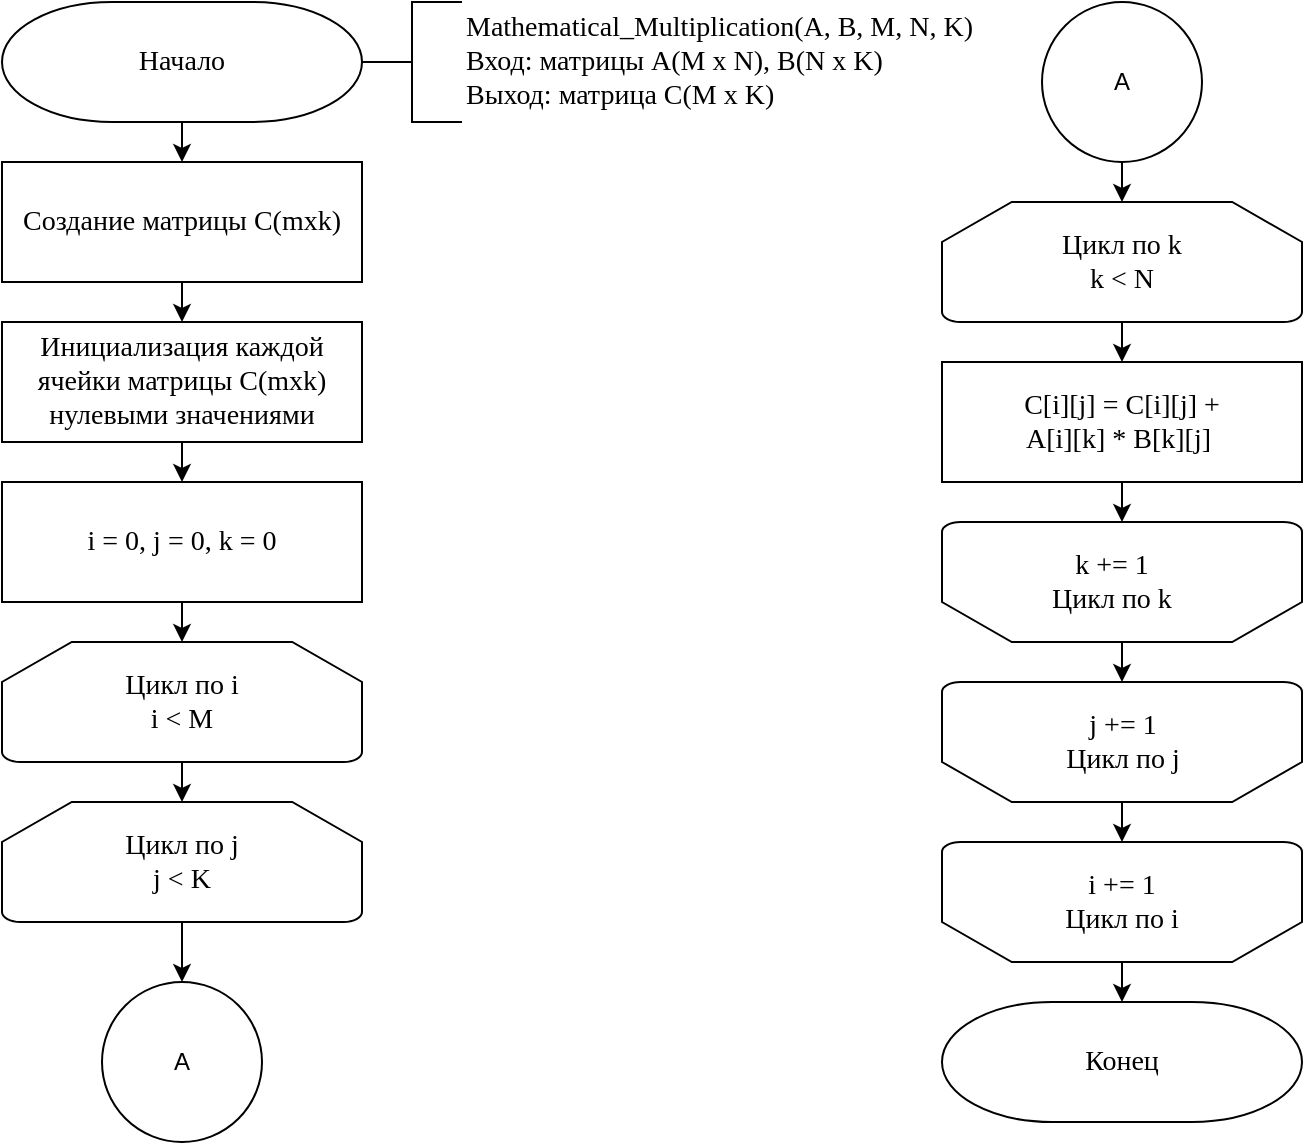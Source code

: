 <mxfile version="13.0.3" type="device"><diagram id="C5RBs43oDa-KdzZeNtuy" name="Page-1"><mxGraphModel dx="1334" dy="816" grid="1" gridSize="10" guides="1" tooltips="1" connect="1" arrows="1" fold="1" page="1" pageScale="1" pageWidth="827" pageHeight="1169" math="0" shadow="0"><root><mxCell id="WIyWlLk6GJQsqaUBKTNV-0"/><mxCell id="WIyWlLk6GJQsqaUBKTNV-1" parent="WIyWlLk6GJQsqaUBKTNV-0"/><mxCell id="E0tqkiWZWs1F45kRTY3t-5" style="edgeStyle=orthogonalEdgeStyle;rounded=0;orthogonalLoop=1;jettySize=auto;html=1;exitX=0.5;exitY=1;exitDx=0;exitDy=0;exitPerimeter=0;entryX=0.5;entryY=0;entryDx=0;entryDy=0;fontFamily=Times New Roman;fontSize=14;" parent="WIyWlLk6GJQsqaUBKTNV-1" source="E0tqkiWZWs1F45kRTY3t-0" target="E0tqkiWZWs1F45kRTY3t-3" edge="1"><mxGeometry relative="1" as="geometry"/></mxCell><mxCell id="E0tqkiWZWs1F45kRTY3t-0" value="Начало" style="strokeWidth=1;html=1;shape=mxgraph.flowchart.terminator;whiteSpace=wrap;fontSize=14;fontFamily=Times New Roman;" parent="WIyWlLk6GJQsqaUBKTNV-1" vertex="1"><mxGeometry x="40" y="40" width="180" height="60" as="geometry"/></mxCell><mxCell id="E0tqkiWZWs1F45kRTY3t-1" value="Конец" style="strokeWidth=1;html=1;shape=mxgraph.flowchart.terminator;whiteSpace=wrap;fontSize=14;fontFamily=Times New Roman;" parent="WIyWlLk6GJQsqaUBKTNV-1" vertex="1"><mxGeometry x="510" y="540" width="180" height="60" as="geometry"/></mxCell><mxCell id="E0tqkiWZWs1F45kRTY3t-2" value="Mathematical_Multiplication(A, B, M, N, K)&amp;nbsp;&lt;br&gt;Вход: матрицы A(M x N), B(N x K)&lt;br&gt;Выход: матрица C(M x K)&amp;nbsp;" style="strokeWidth=1;html=1;shape=mxgraph.flowchart.annotation_2;align=left;labelPosition=right;pointerEvents=1;fontFamily=Times New Roman;fontSize=14;" parent="WIyWlLk6GJQsqaUBKTNV-1" vertex="1"><mxGeometry x="220" y="40" width="50" height="60" as="geometry"/></mxCell><mxCell id="E0tqkiWZWs1F45kRTY3t-6" style="edgeStyle=orthogonalEdgeStyle;rounded=0;orthogonalLoop=1;jettySize=auto;html=1;exitX=0.5;exitY=1;exitDx=0;exitDy=0;entryX=0.5;entryY=0;entryDx=0;entryDy=0;fontFamily=Times New Roman;fontSize=14;" parent="WIyWlLk6GJQsqaUBKTNV-1" source="E0tqkiWZWs1F45kRTY3t-3" target="E0tqkiWZWs1F45kRTY3t-4" edge="1"><mxGeometry relative="1" as="geometry"/></mxCell><mxCell id="E0tqkiWZWs1F45kRTY3t-3" value="Создание матрицы C(mxk)" style="rounded=0;whiteSpace=wrap;html=1;strokeWidth=1;fontFamily=Times New Roman;fontSize=14;" parent="WIyWlLk6GJQsqaUBKTNV-1" vertex="1"><mxGeometry x="40" y="120" width="180" height="60" as="geometry"/></mxCell><mxCell id="E0tqkiWZWs1F45kRTY3t-10" style="edgeStyle=orthogonalEdgeStyle;rounded=0;orthogonalLoop=1;jettySize=auto;html=1;exitX=0.5;exitY=1;exitDx=0;exitDy=0;entryX=0.5;entryY=0;entryDx=0;entryDy=0;fontFamily=Times New Roman;fontSize=14;" parent="WIyWlLk6GJQsqaUBKTNV-1" source="E0tqkiWZWs1F45kRTY3t-4" target="E0tqkiWZWs1F45kRTY3t-9" edge="1"><mxGeometry relative="1" as="geometry"/></mxCell><mxCell id="E0tqkiWZWs1F45kRTY3t-4" value="Инициализация каждой ячейки матрицы C(mxk) нулевыми значениями" style="rounded=0;whiteSpace=wrap;html=1;strokeWidth=1;fontFamily=Times New Roman;fontSize=14;" parent="WIyWlLk6GJQsqaUBKTNV-1" vertex="1"><mxGeometry x="40" y="200" width="180" height="60" as="geometry"/></mxCell><mxCell id="E0tqkiWZWs1F45kRTY3t-13" style="edgeStyle=orthogonalEdgeStyle;rounded=0;orthogonalLoop=1;jettySize=auto;html=1;exitX=0.5;exitY=1;exitDx=0;exitDy=0;exitPerimeter=0;entryX=0.5;entryY=0;entryDx=0;entryDy=0;entryPerimeter=0;fontFamily=Times New Roman;fontSize=14;" parent="WIyWlLk6GJQsqaUBKTNV-1" source="E0tqkiWZWs1F45kRTY3t-7" target="E0tqkiWZWs1F45kRTY3t-12" edge="1"><mxGeometry relative="1" as="geometry"/></mxCell><mxCell id="E0tqkiWZWs1F45kRTY3t-7" value="Цикл по i&lt;br&gt;i &amp;lt; M" style="strokeWidth=1;html=1;shape=mxgraph.flowchart.loop_limit;whiteSpace=wrap;fontFamily=Times New Roman;fontSize=14;" parent="WIyWlLk6GJQsqaUBKTNV-1" vertex="1"><mxGeometry x="40" y="360" width="180" height="60" as="geometry"/></mxCell><mxCell id="E0tqkiWZWs1F45kRTY3t-11" style="edgeStyle=orthogonalEdgeStyle;rounded=0;orthogonalLoop=1;jettySize=auto;html=1;exitX=0.5;exitY=1;exitDx=0;exitDy=0;entryX=0.5;entryY=0;entryDx=0;entryDy=0;entryPerimeter=0;fontFamily=Times New Roman;fontSize=14;" parent="WIyWlLk6GJQsqaUBKTNV-1" source="E0tqkiWZWs1F45kRTY3t-9" target="E0tqkiWZWs1F45kRTY3t-7" edge="1"><mxGeometry relative="1" as="geometry"/></mxCell><mxCell id="E0tqkiWZWs1F45kRTY3t-9" value="i = 0, j = 0, k = 0" style="rounded=0;whiteSpace=wrap;html=1;strokeWidth=1;fontFamily=Times New Roman;fontSize=14;" parent="WIyWlLk6GJQsqaUBKTNV-1" vertex="1"><mxGeometry x="40" y="280" width="180" height="60" as="geometry"/></mxCell><mxCell id="WiPQlkaLxCWvZlRcNL2e-2" style="edgeStyle=orthogonalEdgeStyle;rounded=0;orthogonalLoop=1;jettySize=auto;html=1;exitX=0.5;exitY=1;exitDx=0;exitDy=0;exitPerimeter=0;" parent="WIyWlLk6GJQsqaUBKTNV-1" source="E0tqkiWZWs1F45kRTY3t-12" target="WiPQlkaLxCWvZlRcNL2e-1" edge="1"><mxGeometry relative="1" as="geometry"/></mxCell><mxCell id="E0tqkiWZWs1F45kRTY3t-12" value="Цикл по j&lt;br&gt;j &amp;lt; K" style="strokeWidth=1;html=1;shape=mxgraph.flowchart.loop_limit;whiteSpace=wrap;fontFamily=Times New Roman;fontSize=14;" parent="WIyWlLk6GJQsqaUBKTNV-1" vertex="1"><mxGeometry x="40" y="440" width="180" height="60" as="geometry"/></mxCell><mxCell id="E0tqkiWZWs1F45kRTY3t-18" style="edgeStyle=orthogonalEdgeStyle;rounded=0;orthogonalLoop=1;jettySize=auto;html=1;exitX=0.5;exitY=1;exitDx=0;exitDy=0;exitPerimeter=0;entryX=0.5;entryY=0;entryDx=0;entryDy=0;fontFamily=Times New Roman;fontSize=14;" parent="WIyWlLk6GJQsqaUBKTNV-1" source="E0tqkiWZWs1F45kRTY3t-14" target="E0tqkiWZWs1F45kRTY3t-16" edge="1"><mxGeometry relative="1" as="geometry"/></mxCell><mxCell id="E0tqkiWZWs1F45kRTY3t-14" value="Цикл по k&lt;br&gt;k &amp;lt; N" style="strokeWidth=1;html=1;shape=mxgraph.flowchart.loop_limit;whiteSpace=wrap;fontFamily=Times New Roman;fontSize=14;" parent="WIyWlLk6GJQsqaUBKTNV-1" vertex="1"><mxGeometry x="510" y="140" width="180" height="60" as="geometry"/></mxCell><mxCell id="E0tqkiWZWs1F45kRTY3t-25" style="edgeStyle=orthogonalEdgeStyle;rounded=0;orthogonalLoop=1;jettySize=auto;html=1;exitX=0.5;exitY=1;exitDx=0;exitDy=0;entryX=0.5;entryY=1;entryDx=0;entryDy=0;entryPerimeter=0;fontFamily=Times New Roman;fontSize=14;" parent="WIyWlLk6GJQsqaUBKTNV-1" source="E0tqkiWZWs1F45kRTY3t-16" target="E0tqkiWZWs1F45kRTY3t-19" edge="1"><mxGeometry relative="1" as="geometry"/></mxCell><mxCell id="E0tqkiWZWs1F45kRTY3t-16" value="C[i][j] = C[i][j] +&lt;br&gt;A[i][k] * B[k][j]&amp;nbsp;" style="rounded=0;whiteSpace=wrap;html=1;strokeWidth=1;fontFamily=Times New Roman;fontSize=14;" parent="WIyWlLk6GJQsqaUBKTNV-1" vertex="1"><mxGeometry x="510" y="220" width="180" height="60" as="geometry"/></mxCell><mxCell id="E0tqkiWZWs1F45kRTY3t-26" style="edgeStyle=orthogonalEdgeStyle;rounded=0;orthogonalLoop=1;jettySize=auto;html=1;exitX=0.5;exitY=0;exitDx=0;exitDy=0;exitPerimeter=0;entryX=0.5;entryY=1;entryDx=0;entryDy=0;entryPerimeter=0;fontFamily=Times New Roman;fontSize=14;" parent="WIyWlLk6GJQsqaUBKTNV-1" source="E0tqkiWZWs1F45kRTY3t-19" target="E0tqkiWZWs1F45kRTY3t-21" edge="1"><mxGeometry relative="1" as="geometry"/></mxCell><mxCell id="E0tqkiWZWs1F45kRTY3t-19" value="" style="strokeWidth=1;html=1;shape=mxgraph.flowchart.loop_limit;whiteSpace=wrap;fontFamily=Times New Roman;fontSize=14;rotation=-180;" parent="WIyWlLk6GJQsqaUBKTNV-1" vertex="1"><mxGeometry x="510" y="300" width="180" height="60" as="geometry"/></mxCell><mxCell id="E0tqkiWZWs1F45kRTY3t-20" value="k += 1&lt;br&gt;Цикл по k" style="text;html=1;strokeColor=none;fillColor=none;align=center;verticalAlign=middle;whiteSpace=wrap;rounded=0;fontFamily=Times New Roman;fontSize=14;" parent="WIyWlLk6GJQsqaUBKTNV-1" vertex="1"><mxGeometry x="560" y="320" width="70" height="20" as="geometry"/></mxCell><mxCell id="E0tqkiWZWs1F45kRTY3t-27" style="edgeStyle=orthogonalEdgeStyle;rounded=0;orthogonalLoop=1;jettySize=auto;html=1;exitX=0.5;exitY=0;exitDx=0;exitDy=0;exitPerimeter=0;entryX=0.5;entryY=1;entryDx=0;entryDy=0;entryPerimeter=0;fontFamily=Times New Roman;fontSize=14;" parent="WIyWlLk6GJQsqaUBKTNV-1" source="E0tqkiWZWs1F45kRTY3t-21" target="E0tqkiWZWs1F45kRTY3t-23" edge="1"><mxGeometry relative="1" as="geometry"/></mxCell><mxCell id="E0tqkiWZWs1F45kRTY3t-21" value="" style="strokeWidth=1;html=1;shape=mxgraph.flowchart.loop_limit;whiteSpace=wrap;fontFamily=Times New Roman;fontSize=14;rotation=-180;" parent="WIyWlLk6GJQsqaUBKTNV-1" vertex="1"><mxGeometry x="510" y="380" width="180" height="60" as="geometry"/></mxCell><mxCell id="E0tqkiWZWs1F45kRTY3t-22" value="j += 1&lt;br&gt;Цикл по j" style="text;html=1;strokeColor=none;fillColor=none;align=center;verticalAlign=middle;whiteSpace=wrap;rounded=0;fontFamily=Times New Roman;fontSize=14;" parent="WIyWlLk6GJQsqaUBKTNV-1" vertex="1"><mxGeometry x="567.5" y="405" width="65" height="10" as="geometry"/></mxCell><mxCell id="E0tqkiWZWs1F45kRTY3t-28" style="edgeStyle=orthogonalEdgeStyle;rounded=0;orthogonalLoop=1;jettySize=auto;html=1;exitX=0.5;exitY=0;exitDx=0;exitDy=0;exitPerimeter=0;entryX=0.5;entryY=0;entryDx=0;entryDy=0;entryPerimeter=0;fontFamily=Times New Roman;fontSize=14;" parent="WIyWlLk6GJQsqaUBKTNV-1" source="E0tqkiWZWs1F45kRTY3t-23" target="E0tqkiWZWs1F45kRTY3t-1" edge="1"><mxGeometry relative="1" as="geometry"/></mxCell><mxCell id="E0tqkiWZWs1F45kRTY3t-23" value="" style="strokeWidth=1;html=1;shape=mxgraph.flowchart.loop_limit;whiteSpace=wrap;fontFamily=Times New Roman;fontSize=14;rotation=-180;" parent="WIyWlLk6GJQsqaUBKTNV-1" vertex="1"><mxGeometry x="510" y="460" width="180" height="60" as="geometry"/></mxCell><mxCell id="E0tqkiWZWs1F45kRTY3t-24" value="i += 1&lt;br&gt;Цикл по i" style="text;html=1;strokeColor=none;fillColor=none;align=center;verticalAlign=middle;whiteSpace=wrap;rounded=0;fontFamily=Times New Roman;fontSize=14;" parent="WIyWlLk6GJQsqaUBKTNV-1" vertex="1"><mxGeometry x="570" y="480" width="60" height="20" as="geometry"/></mxCell><mxCell id="WiPQlkaLxCWvZlRcNL2e-3" style="edgeStyle=orthogonalEdgeStyle;rounded=0;orthogonalLoop=1;jettySize=auto;html=1;exitX=0.5;exitY=1;exitDx=0;exitDy=0;entryX=0.5;entryY=0;entryDx=0;entryDy=0;entryPerimeter=0;" parent="WIyWlLk6GJQsqaUBKTNV-1" source="WiPQlkaLxCWvZlRcNL2e-0" target="E0tqkiWZWs1F45kRTY3t-14" edge="1"><mxGeometry relative="1" as="geometry"/></mxCell><mxCell id="WiPQlkaLxCWvZlRcNL2e-0" value="A" style="ellipse;whiteSpace=wrap;html=1;aspect=fixed;" parent="WIyWlLk6GJQsqaUBKTNV-1" vertex="1"><mxGeometry x="560" y="40" width="80" height="80" as="geometry"/></mxCell><mxCell id="WiPQlkaLxCWvZlRcNL2e-1" value="A" style="ellipse;whiteSpace=wrap;html=1;aspect=fixed;" parent="WIyWlLk6GJQsqaUBKTNV-1" vertex="1"><mxGeometry x="90" y="530" width="80" height="80" as="geometry"/></mxCell></root></mxGraphModel></diagram></mxfile>